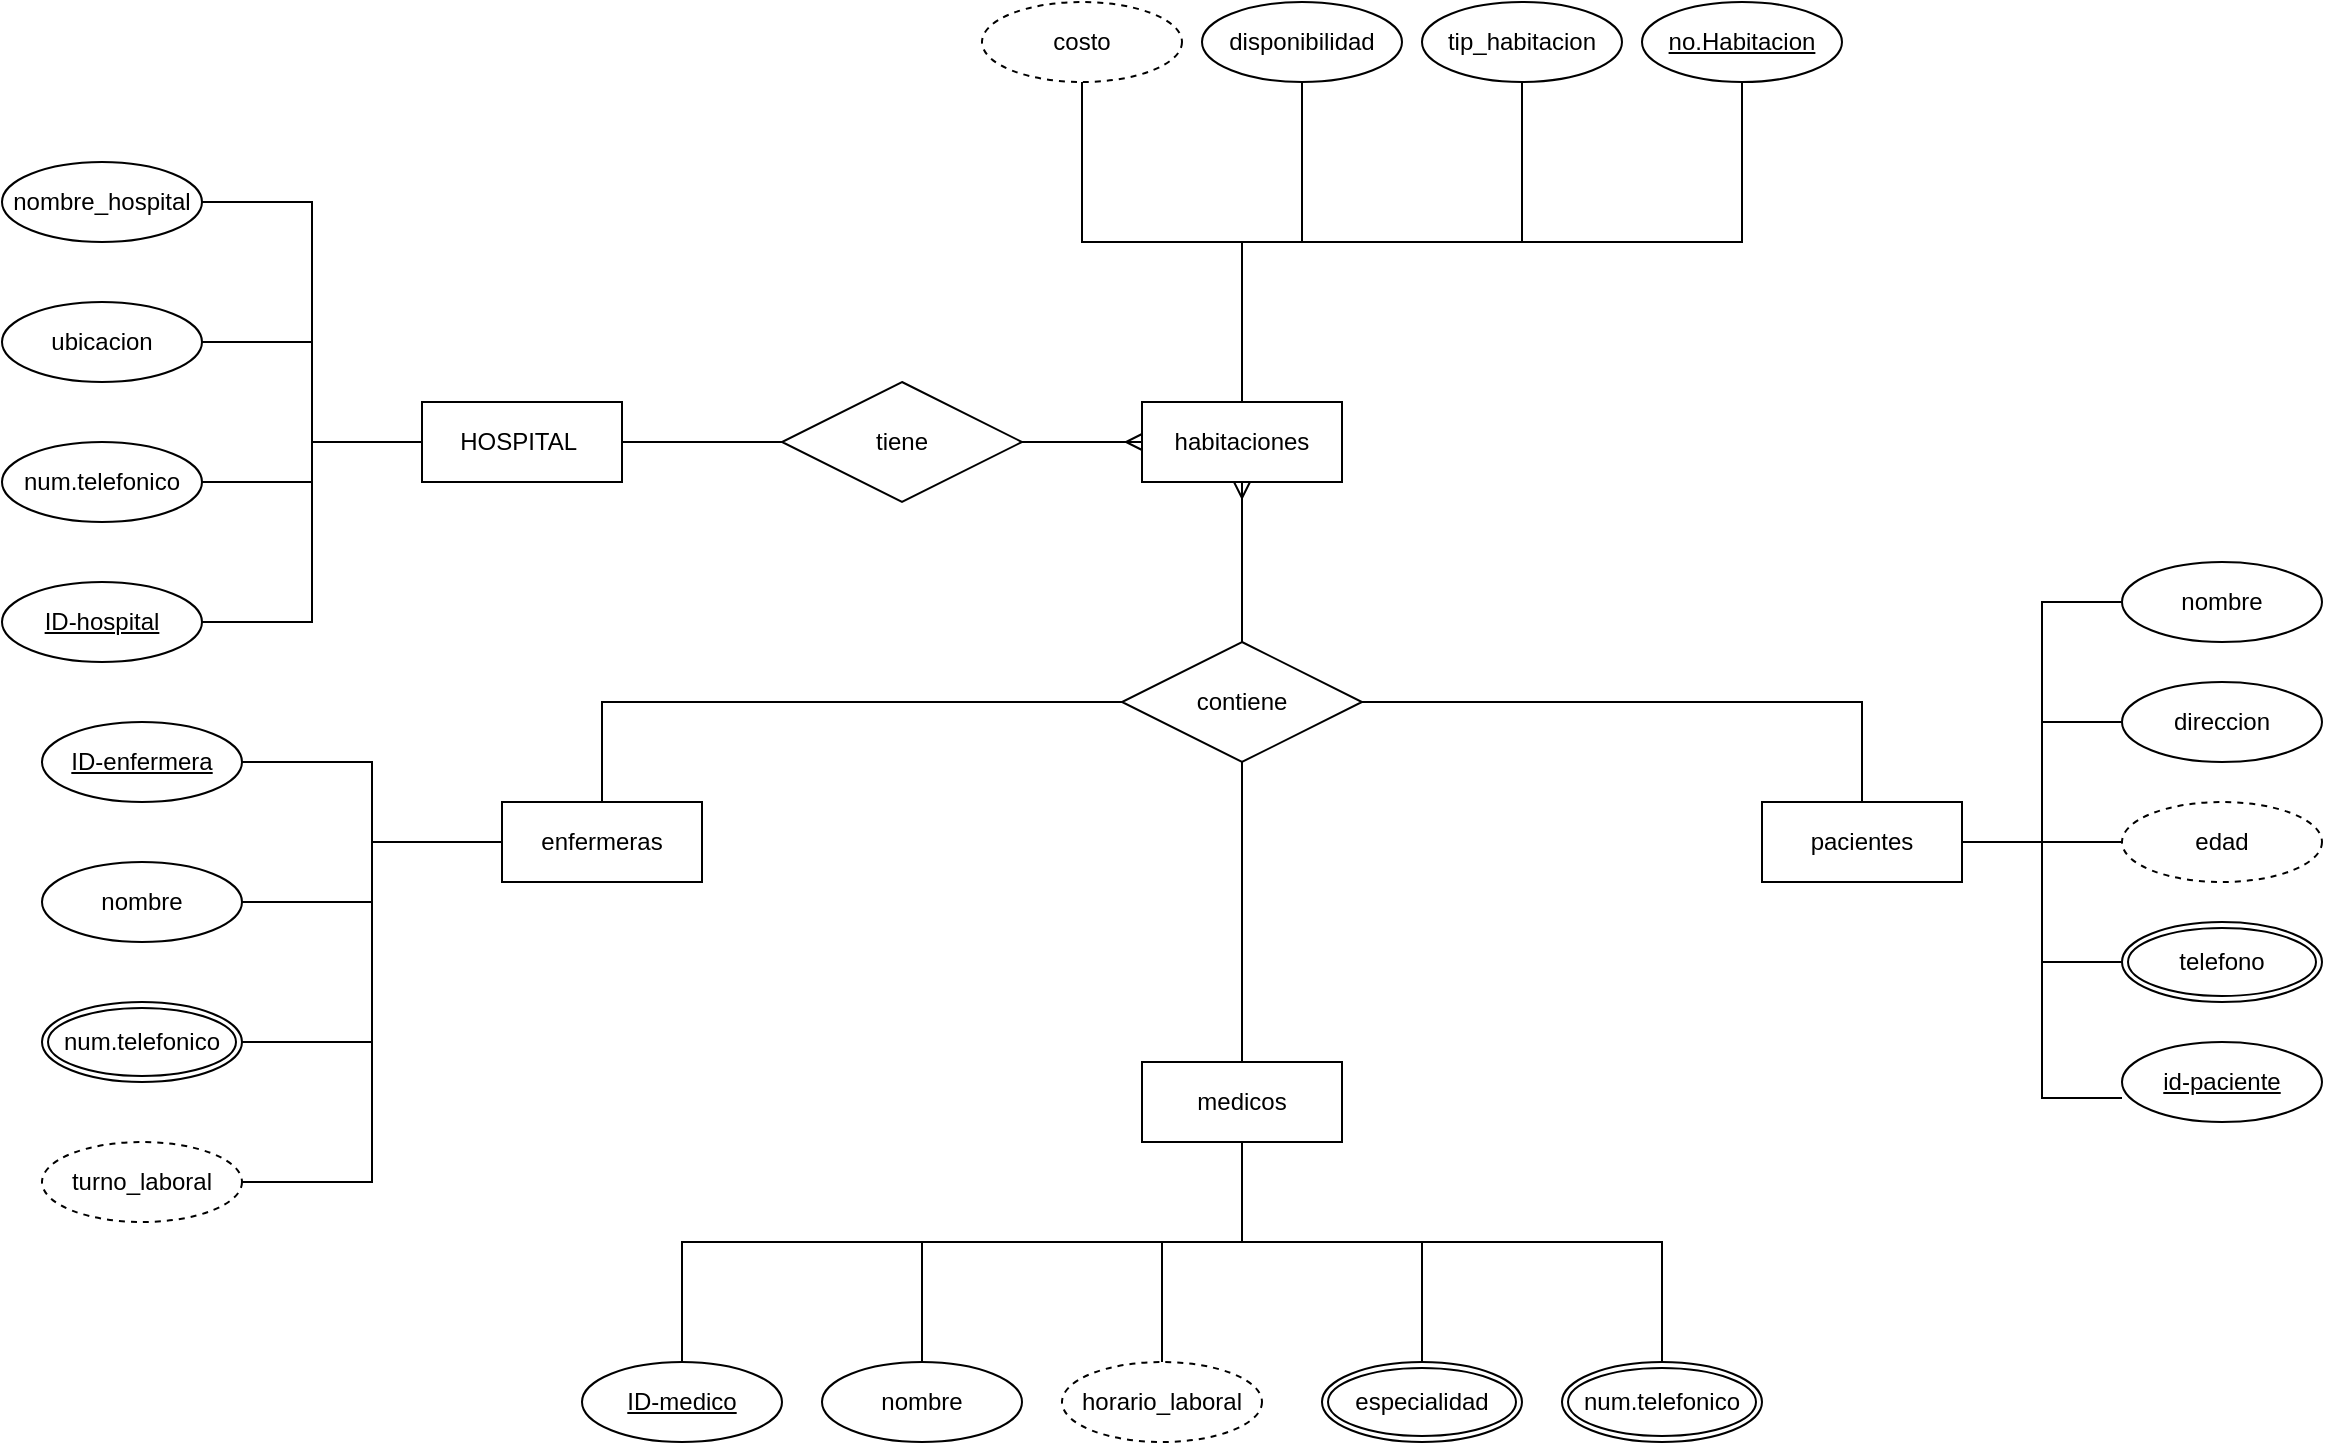<mxfile version="24.0.8" type="device">
  <diagram name="Página-1" id="-8-zfnbk5xIAu9Jv9aKO">
    <mxGraphModel dx="1434" dy="784" grid="1" gridSize="10" guides="1" tooltips="1" connect="1" arrows="1" fold="1" page="1" pageScale="1" pageWidth="850" pageHeight="1100" math="0" shadow="0">
      <root>
        <mxCell id="0" />
        <mxCell id="1" parent="0" />
        <mxCell id="h2kuItt2buHwrCdqFla5-5" style="edgeStyle=orthogonalEdgeStyle;rounded=0;orthogonalLoop=1;jettySize=auto;html=1;entryX=1;entryY=0.5;entryDx=0;entryDy=0;endArrow=none;endFill=0;" edge="1" parent="1" source="h2kuItt2buHwrCdqFla5-1" target="h2kuItt2buHwrCdqFla5-4">
          <mxGeometry relative="1" as="geometry" />
        </mxCell>
        <mxCell id="h2kuItt2buHwrCdqFla5-7" style="edgeStyle=orthogonalEdgeStyle;rounded=0;orthogonalLoop=1;jettySize=auto;html=1;entryX=1;entryY=0.5;entryDx=0;entryDy=0;endArrow=none;endFill=0;" edge="1" parent="1" source="h2kuItt2buHwrCdqFla5-1" target="h2kuItt2buHwrCdqFla5-6">
          <mxGeometry relative="1" as="geometry" />
        </mxCell>
        <mxCell id="h2kuItt2buHwrCdqFla5-11" style="edgeStyle=orthogonalEdgeStyle;rounded=0;orthogonalLoop=1;jettySize=auto;html=1;entryX=1;entryY=0.5;entryDx=0;entryDy=0;endArrow=none;endFill=0;" edge="1" parent="1" source="h2kuItt2buHwrCdqFla5-1" target="h2kuItt2buHwrCdqFla5-10">
          <mxGeometry relative="1" as="geometry" />
        </mxCell>
        <mxCell id="h2kuItt2buHwrCdqFla5-13" style="edgeStyle=orthogonalEdgeStyle;rounded=0;orthogonalLoop=1;jettySize=auto;html=1;entryX=1;entryY=0.5;entryDx=0;entryDy=0;endArrow=none;endFill=0;" edge="1" parent="1" source="h2kuItt2buHwrCdqFla5-1" target="h2kuItt2buHwrCdqFla5-12">
          <mxGeometry relative="1" as="geometry" />
        </mxCell>
        <mxCell id="h2kuItt2buHwrCdqFla5-15" style="edgeStyle=orthogonalEdgeStyle;rounded=0;orthogonalLoop=1;jettySize=auto;html=1;entryX=0;entryY=0.5;entryDx=0;entryDy=0;endArrow=none;endFill=0;" edge="1" parent="1" source="h2kuItt2buHwrCdqFla5-1" target="h2kuItt2buHwrCdqFla5-14">
          <mxGeometry relative="1" as="geometry" />
        </mxCell>
        <mxCell id="h2kuItt2buHwrCdqFla5-1" value="HOSPITAL&amp;nbsp;" style="whiteSpace=wrap;html=1;align=center;" vertex="1" parent="1">
          <mxGeometry x="360" y="280" width="100" height="40" as="geometry" />
        </mxCell>
        <mxCell id="h2kuItt2buHwrCdqFla5-4" value="nombre_hospital" style="ellipse;whiteSpace=wrap;html=1;align=center;" vertex="1" parent="1">
          <mxGeometry x="150" y="160" width="100" height="40" as="geometry" />
        </mxCell>
        <mxCell id="h2kuItt2buHwrCdqFla5-6" value="ubicacion" style="ellipse;whiteSpace=wrap;html=1;align=center;" vertex="1" parent="1">
          <mxGeometry x="150" y="230" width="100" height="40" as="geometry" />
        </mxCell>
        <mxCell id="h2kuItt2buHwrCdqFla5-10" value="num.telefonico" style="ellipse;whiteSpace=wrap;html=1;align=center;" vertex="1" parent="1">
          <mxGeometry x="150" y="300" width="100" height="40" as="geometry" />
        </mxCell>
        <mxCell id="h2kuItt2buHwrCdqFla5-12" value="ID-hospital" style="ellipse;whiteSpace=wrap;html=1;align=center;fontStyle=4;" vertex="1" parent="1">
          <mxGeometry x="150" y="370" width="100" height="40" as="geometry" />
        </mxCell>
        <mxCell id="h2kuItt2buHwrCdqFla5-17" style="edgeStyle=orthogonalEdgeStyle;rounded=0;orthogonalLoop=1;jettySize=auto;html=1;entryX=0;entryY=0.5;entryDx=0;entryDy=0;endArrow=ERmany;endFill=0;" edge="1" parent="1" source="h2kuItt2buHwrCdqFla5-14" target="h2kuItt2buHwrCdqFla5-16">
          <mxGeometry relative="1" as="geometry" />
        </mxCell>
        <mxCell id="h2kuItt2buHwrCdqFla5-14" value="tiene" style="shape=rhombus;perimeter=rhombusPerimeter;whiteSpace=wrap;html=1;align=center;" vertex="1" parent="1">
          <mxGeometry x="540" y="270" width="120" height="60" as="geometry" />
        </mxCell>
        <mxCell id="h2kuItt2buHwrCdqFla5-23" style="edgeStyle=orthogonalEdgeStyle;rounded=0;orthogonalLoop=1;jettySize=auto;html=1;endArrow=none;endFill=0;" edge="1" parent="1" source="h2kuItt2buHwrCdqFla5-16" target="h2kuItt2buHwrCdqFla5-18">
          <mxGeometry relative="1" as="geometry" />
        </mxCell>
        <mxCell id="h2kuItt2buHwrCdqFla5-24" style="edgeStyle=orthogonalEdgeStyle;rounded=0;orthogonalLoop=1;jettySize=auto;html=1;endArrow=none;endFill=0;" edge="1" parent="1" source="h2kuItt2buHwrCdqFla5-16" target="h2kuItt2buHwrCdqFla5-19">
          <mxGeometry relative="1" as="geometry" />
        </mxCell>
        <mxCell id="h2kuItt2buHwrCdqFla5-25" style="edgeStyle=orthogonalEdgeStyle;rounded=0;orthogonalLoop=1;jettySize=auto;html=1;entryX=0.5;entryY=1;entryDx=0;entryDy=0;endArrow=none;endFill=0;" edge="1" parent="1" source="h2kuItt2buHwrCdqFla5-16" target="h2kuItt2buHwrCdqFla5-20">
          <mxGeometry relative="1" as="geometry">
            <Array as="points">
              <mxPoint x="770" y="200" />
              <mxPoint x="910" y="200" />
            </Array>
          </mxGeometry>
        </mxCell>
        <mxCell id="h2kuItt2buHwrCdqFla5-26" style="edgeStyle=orthogonalEdgeStyle;rounded=0;orthogonalLoop=1;jettySize=auto;html=1;endArrow=none;endFill=0;" edge="1" parent="1" source="h2kuItt2buHwrCdqFla5-16" target="h2kuItt2buHwrCdqFla5-22">
          <mxGeometry relative="1" as="geometry">
            <Array as="points">
              <mxPoint x="770" y="200" />
              <mxPoint x="1020" y="200" />
            </Array>
          </mxGeometry>
        </mxCell>
        <mxCell id="h2kuItt2buHwrCdqFla5-16" value="habitaciones" style="whiteSpace=wrap;html=1;align=center;" vertex="1" parent="1">
          <mxGeometry x="720" y="280" width="100" height="40" as="geometry" />
        </mxCell>
        <mxCell id="h2kuItt2buHwrCdqFla5-18" value="costo" style="ellipse;whiteSpace=wrap;html=1;align=center;dashed=1;" vertex="1" parent="1">
          <mxGeometry x="640" y="80" width="100" height="40" as="geometry" />
        </mxCell>
        <mxCell id="h2kuItt2buHwrCdqFla5-19" value="disponibilidad" style="ellipse;whiteSpace=wrap;html=1;align=center;" vertex="1" parent="1">
          <mxGeometry x="750" y="80" width="100" height="40" as="geometry" />
        </mxCell>
        <mxCell id="h2kuItt2buHwrCdqFla5-20" value="tip_habitacion" style="ellipse;whiteSpace=wrap;html=1;align=center;" vertex="1" parent="1">
          <mxGeometry x="860" y="80" width="100" height="40" as="geometry" />
        </mxCell>
        <mxCell id="h2kuItt2buHwrCdqFla5-22" value="no.Habitacion" style="ellipse;whiteSpace=wrap;html=1;align=center;fontStyle=4;" vertex="1" parent="1">
          <mxGeometry x="970" y="80" width="100" height="40" as="geometry" />
        </mxCell>
        <mxCell id="h2kuItt2buHwrCdqFla5-31" style="edgeStyle=orthogonalEdgeStyle;rounded=0;orthogonalLoop=1;jettySize=auto;html=1;endArrow=none;endFill=0;" edge="1" parent="1" source="h2kuItt2buHwrCdqFla5-27" target="h2kuItt2buHwrCdqFla5-29">
          <mxGeometry relative="1" as="geometry" />
        </mxCell>
        <mxCell id="h2kuItt2buHwrCdqFla5-32" value="" style="edgeStyle=orthogonalEdgeStyle;rounded=0;orthogonalLoop=1;jettySize=auto;html=1;endArrow=none;endFill=0;" edge="1" parent="1" source="h2kuItt2buHwrCdqFla5-27" target="h2kuItt2buHwrCdqFla5-30">
          <mxGeometry relative="1" as="geometry" />
        </mxCell>
        <mxCell id="h2kuItt2buHwrCdqFla5-34" style="edgeStyle=orthogonalEdgeStyle;rounded=0;orthogonalLoop=1;jettySize=auto;html=1;entryX=0.5;entryY=0;entryDx=0;entryDy=0;endArrow=none;endFill=0;" edge="1" parent="1" source="h2kuItt2buHwrCdqFla5-27" target="h2kuItt2buHwrCdqFla5-33">
          <mxGeometry relative="1" as="geometry" />
        </mxCell>
        <mxCell id="h2kuItt2buHwrCdqFla5-70" style="edgeStyle=orthogonalEdgeStyle;rounded=0;orthogonalLoop=1;jettySize=auto;html=1;endArrow=ERmany;endFill=0;" edge="1" parent="1" source="h2kuItt2buHwrCdqFla5-27" target="h2kuItt2buHwrCdqFla5-16">
          <mxGeometry relative="1" as="geometry" />
        </mxCell>
        <mxCell id="h2kuItt2buHwrCdqFla5-27" value="contiene" style="shape=rhombus;perimeter=rhombusPerimeter;whiteSpace=wrap;html=1;align=center;" vertex="1" parent="1">
          <mxGeometry x="710" y="400" width="120" height="60" as="geometry" />
        </mxCell>
        <mxCell id="h2kuItt2buHwrCdqFla5-43" style="edgeStyle=orthogonalEdgeStyle;rounded=0;orthogonalLoop=1;jettySize=auto;html=1;entryX=1;entryY=0.5;entryDx=0;entryDy=0;endArrow=none;endFill=0;" edge="1" parent="1" source="h2kuItt2buHwrCdqFla5-29" target="h2kuItt2buHwrCdqFla5-38">
          <mxGeometry relative="1" as="geometry" />
        </mxCell>
        <mxCell id="h2kuItt2buHwrCdqFla5-44" style="edgeStyle=orthogonalEdgeStyle;rounded=0;orthogonalLoop=1;jettySize=auto;html=1;entryX=1;entryY=0.5;entryDx=0;entryDy=0;endArrow=none;endFill=0;" edge="1" parent="1" source="h2kuItt2buHwrCdqFla5-29" target="h2kuItt2buHwrCdqFla5-36">
          <mxGeometry relative="1" as="geometry" />
        </mxCell>
        <mxCell id="h2kuItt2buHwrCdqFla5-45" style="edgeStyle=orthogonalEdgeStyle;rounded=0;orthogonalLoop=1;jettySize=auto;html=1;entryX=1;entryY=0.5;entryDx=0;entryDy=0;endArrow=none;endFill=0;" edge="1" parent="1" source="h2kuItt2buHwrCdqFla5-29" target="h2kuItt2buHwrCdqFla5-40">
          <mxGeometry relative="1" as="geometry" />
        </mxCell>
        <mxCell id="h2kuItt2buHwrCdqFla5-46" style="edgeStyle=orthogonalEdgeStyle;rounded=0;orthogonalLoop=1;jettySize=auto;html=1;entryX=1;entryY=0.5;entryDx=0;entryDy=0;endArrow=none;endFill=0;" edge="1" parent="1" source="h2kuItt2buHwrCdqFla5-29" target="h2kuItt2buHwrCdqFla5-42">
          <mxGeometry relative="1" as="geometry" />
        </mxCell>
        <mxCell id="h2kuItt2buHwrCdqFla5-29" value="enfermeras" style="whiteSpace=wrap;html=1;align=center;" vertex="1" parent="1">
          <mxGeometry x="400" y="480" width="100" height="40" as="geometry" />
        </mxCell>
        <mxCell id="h2kuItt2buHwrCdqFla5-53" style="edgeStyle=orthogonalEdgeStyle;rounded=0;orthogonalLoop=1;jettySize=auto;html=1;entryX=0.5;entryY=0;entryDx=0;entryDy=0;endArrow=none;endFill=0;" edge="1" parent="1" source="h2kuItt2buHwrCdqFla5-30" target="h2kuItt2buHwrCdqFla5-51">
          <mxGeometry relative="1" as="geometry">
            <Array as="points">
              <mxPoint x="770" y="700" />
              <mxPoint x="490" y="700" />
            </Array>
          </mxGeometry>
        </mxCell>
        <mxCell id="h2kuItt2buHwrCdqFla5-54" style="edgeStyle=orthogonalEdgeStyle;rounded=0;orthogonalLoop=1;jettySize=auto;html=1;entryX=0.5;entryY=0;entryDx=0;entryDy=0;endArrow=none;endFill=0;" edge="1" parent="1" source="h2kuItt2buHwrCdqFla5-30" target="h2kuItt2buHwrCdqFla5-47">
          <mxGeometry relative="1" as="geometry">
            <Array as="points">
              <mxPoint x="770" y="700" />
              <mxPoint x="610" y="700" />
            </Array>
          </mxGeometry>
        </mxCell>
        <mxCell id="h2kuItt2buHwrCdqFla5-55" style="edgeStyle=orthogonalEdgeStyle;rounded=0;orthogonalLoop=1;jettySize=auto;html=1;entryX=0.5;entryY=0;entryDx=0;entryDy=0;endArrow=none;endFill=0;" edge="1" parent="1" source="h2kuItt2buHwrCdqFla5-30" target="h2kuItt2buHwrCdqFla5-49">
          <mxGeometry relative="1" as="geometry">
            <Array as="points">
              <mxPoint x="770" y="700" />
              <mxPoint x="730" y="700" />
            </Array>
          </mxGeometry>
        </mxCell>
        <mxCell id="h2kuItt2buHwrCdqFla5-56" style="edgeStyle=orthogonalEdgeStyle;rounded=0;orthogonalLoop=1;jettySize=auto;html=1;endArrow=none;endFill=0;" edge="1" parent="1" source="h2kuItt2buHwrCdqFla5-30" target="h2kuItt2buHwrCdqFla5-50">
          <mxGeometry relative="1" as="geometry">
            <Array as="points">
              <mxPoint x="770" y="700" />
              <mxPoint x="860" y="700" />
            </Array>
          </mxGeometry>
        </mxCell>
        <mxCell id="h2kuItt2buHwrCdqFla5-57" style="edgeStyle=orthogonalEdgeStyle;rounded=0;orthogonalLoop=1;jettySize=auto;html=1;entryX=0.5;entryY=0;entryDx=0;entryDy=0;endArrow=none;endFill=0;" edge="1" parent="1" source="h2kuItt2buHwrCdqFla5-30" target="h2kuItt2buHwrCdqFla5-52">
          <mxGeometry relative="1" as="geometry">
            <Array as="points">
              <mxPoint x="770" y="700" />
              <mxPoint x="980" y="700" />
            </Array>
          </mxGeometry>
        </mxCell>
        <mxCell id="h2kuItt2buHwrCdqFla5-30" value="medicos" style="whiteSpace=wrap;html=1;align=center;" vertex="1" parent="1">
          <mxGeometry x="720" y="610" width="100" height="40" as="geometry" />
        </mxCell>
        <mxCell id="h2kuItt2buHwrCdqFla5-65" style="edgeStyle=orthogonalEdgeStyle;rounded=0;orthogonalLoop=1;jettySize=auto;html=1;entryX=0;entryY=0.5;entryDx=0;entryDy=0;endArrow=none;endFill=0;" edge="1" parent="1" source="h2kuItt2buHwrCdqFla5-33" target="h2kuItt2buHwrCdqFla5-58">
          <mxGeometry relative="1" as="geometry" />
        </mxCell>
        <mxCell id="h2kuItt2buHwrCdqFla5-66" style="edgeStyle=orthogonalEdgeStyle;rounded=0;orthogonalLoop=1;jettySize=auto;html=1;entryX=0;entryY=0.5;entryDx=0;entryDy=0;endArrow=none;endFill=0;" edge="1" parent="1" source="h2kuItt2buHwrCdqFla5-33" target="h2kuItt2buHwrCdqFla5-59">
          <mxGeometry relative="1" as="geometry" />
        </mxCell>
        <mxCell id="h2kuItt2buHwrCdqFla5-67" style="edgeStyle=orthogonalEdgeStyle;rounded=0;orthogonalLoop=1;jettySize=auto;html=1;entryX=0;entryY=0.5;entryDx=0;entryDy=0;endArrow=none;endFill=0;" edge="1" parent="1" source="h2kuItt2buHwrCdqFla5-33" target="h2kuItt2buHwrCdqFla5-61">
          <mxGeometry relative="1" as="geometry" />
        </mxCell>
        <mxCell id="h2kuItt2buHwrCdqFla5-68" style="edgeStyle=orthogonalEdgeStyle;rounded=0;orthogonalLoop=1;jettySize=auto;html=1;entryX=0;entryY=0.5;entryDx=0;entryDy=0;endArrow=none;endFill=0;" edge="1" parent="1" source="h2kuItt2buHwrCdqFla5-33" target="h2kuItt2buHwrCdqFla5-63">
          <mxGeometry relative="1" as="geometry" />
        </mxCell>
        <mxCell id="h2kuItt2buHwrCdqFla5-33" value="pacientes" style="whiteSpace=wrap;html=1;align=center;" vertex="1" parent="1">
          <mxGeometry x="1030" y="480" width="100" height="40" as="geometry" />
        </mxCell>
        <mxCell id="h2kuItt2buHwrCdqFla5-36" value="nombre" style="ellipse;whiteSpace=wrap;html=1;align=center;" vertex="1" parent="1">
          <mxGeometry x="170" y="510" width="100" height="40" as="geometry" />
        </mxCell>
        <mxCell id="h2kuItt2buHwrCdqFla5-38" value="ID-enfermera" style="ellipse;whiteSpace=wrap;html=1;align=center;fontStyle=4;" vertex="1" parent="1">
          <mxGeometry x="170" y="440" width="100" height="40" as="geometry" />
        </mxCell>
        <mxCell id="h2kuItt2buHwrCdqFla5-40" value="num.telefonico" style="ellipse;shape=doubleEllipse;margin=3;whiteSpace=wrap;html=1;align=center;" vertex="1" parent="1">
          <mxGeometry x="170" y="580" width="100" height="40" as="geometry" />
        </mxCell>
        <mxCell id="h2kuItt2buHwrCdqFla5-42" value="turno_laboral" style="ellipse;whiteSpace=wrap;html=1;align=center;dashed=1;" vertex="1" parent="1">
          <mxGeometry x="170" y="650" width="100" height="40" as="geometry" />
        </mxCell>
        <mxCell id="h2kuItt2buHwrCdqFla5-47" value="nombre" style="ellipse;whiteSpace=wrap;html=1;align=center;" vertex="1" parent="1">
          <mxGeometry x="560" y="760" width="100" height="40" as="geometry" />
        </mxCell>
        <mxCell id="h2kuItt2buHwrCdqFla5-49" value="horario_laboral" style="ellipse;whiteSpace=wrap;html=1;align=center;dashed=1;" vertex="1" parent="1">
          <mxGeometry x="680" y="760" width="100" height="40" as="geometry" />
        </mxCell>
        <mxCell id="h2kuItt2buHwrCdqFla5-50" value="especialidad" style="ellipse;shape=doubleEllipse;margin=3;whiteSpace=wrap;html=1;align=center;" vertex="1" parent="1">
          <mxGeometry x="810" y="760" width="100" height="40" as="geometry" />
        </mxCell>
        <mxCell id="h2kuItt2buHwrCdqFla5-51" value="ID-medico" style="ellipse;whiteSpace=wrap;html=1;align=center;fontStyle=4;" vertex="1" parent="1">
          <mxGeometry x="440" y="760" width="100" height="40" as="geometry" />
        </mxCell>
        <mxCell id="h2kuItt2buHwrCdqFla5-52" value="num.telefonico" style="ellipse;shape=doubleEllipse;margin=3;whiteSpace=wrap;html=1;align=center;" vertex="1" parent="1">
          <mxGeometry x="930" y="760" width="100" height="40" as="geometry" />
        </mxCell>
        <mxCell id="h2kuItt2buHwrCdqFla5-58" value="nombre" style="ellipse;whiteSpace=wrap;html=1;align=center;" vertex="1" parent="1">
          <mxGeometry x="1210" y="360" width="100" height="40" as="geometry" />
        </mxCell>
        <mxCell id="h2kuItt2buHwrCdqFla5-59" value="direccion" style="ellipse;whiteSpace=wrap;html=1;align=center;" vertex="1" parent="1">
          <mxGeometry x="1210" y="420" width="100" height="40" as="geometry" />
        </mxCell>
        <mxCell id="h2kuItt2buHwrCdqFla5-61" value="edad" style="ellipse;whiteSpace=wrap;html=1;align=center;dashed=1;" vertex="1" parent="1">
          <mxGeometry x="1210" y="480" width="100" height="40" as="geometry" />
        </mxCell>
        <mxCell id="h2kuItt2buHwrCdqFla5-63" value="telefono" style="ellipse;shape=doubleEllipse;margin=3;whiteSpace=wrap;html=1;align=center;" vertex="1" parent="1">
          <mxGeometry x="1210" y="540" width="100" height="40" as="geometry" />
        </mxCell>
        <mxCell id="h2kuItt2buHwrCdqFla5-64" value="id-paciente" style="ellipse;whiteSpace=wrap;html=1;align=center;fontStyle=4;" vertex="1" parent="1">
          <mxGeometry x="1210" y="600" width="100" height="40" as="geometry" />
        </mxCell>
        <mxCell id="h2kuItt2buHwrCdqFla5-69" style="edgeStyle=orthogonalEdgeStyle;rounded=0;orthogonalLoop=1;jettySize=auto;html=1;entryX=0;entryY=0.7;entryDx=0;entryDy=0;entryPerimeter=0;endArrow=none;endFill=0;" edge="1" parent="1" source="h2kuItt2buHwrCdqFla5-33" target="h2kuItt2buHwrCdqFla5-64">
          <mxGeometry relative="1" as="geometry" />
        </mxCell>
      </root>
    </mxGraphModel>
  </diagram>
</mxfile>
